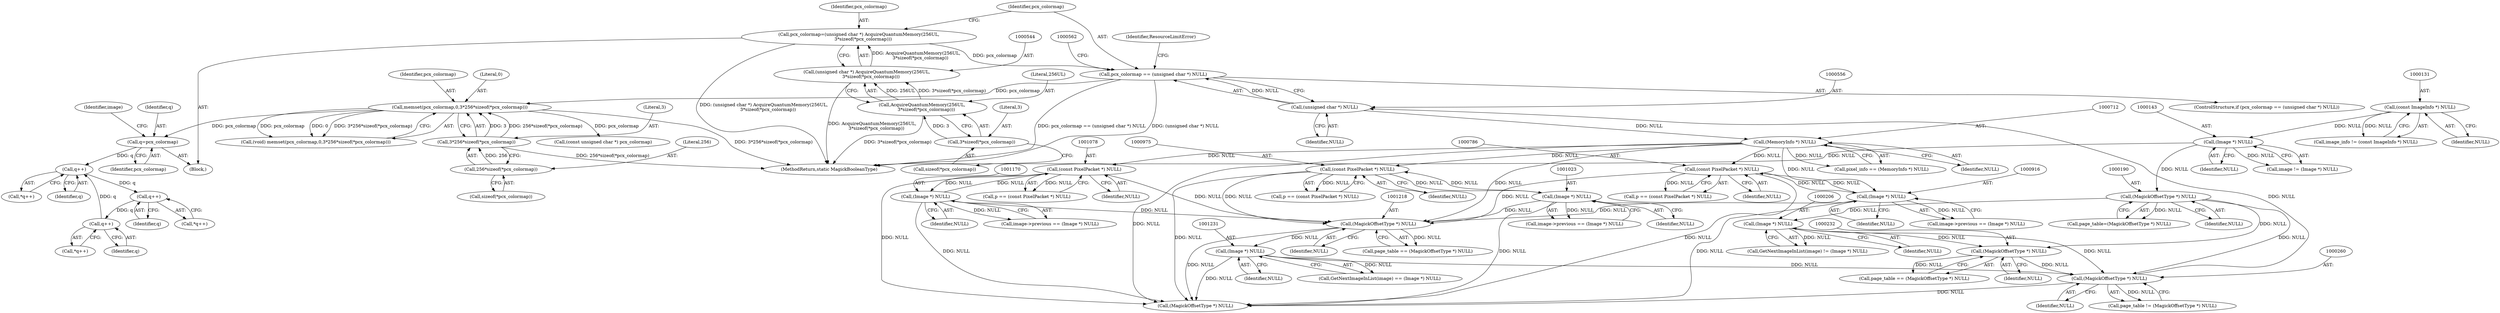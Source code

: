 digraph "0_ImageMagick_560e6e512961008938aa1d1b9aab06347b1c8f9b@pointer" {
"1000604" [label="(Call,q++)"];
"1000628" [label="(Call,q++)"];
"1000616" [label="(Call,q++)"];
"1000604" [label="(Call,q++)"];
"1000573" [label="(Call,q=pcx_colormap)"];
"1000563" [label="(Call,memset(pcx_colormap,0,3*256*sizeof(*pcx_colormap)))"];
"1000553" [label="(Call,pcx_colormap == (unsigned char *) NULL)"];
"1000541" [label="(Call,pcx_colormap=(unsigned char *) AcquireQuantumMemory(256UL,\n      3*sizeof(*pcx_colormap)))"];
"1000543" [label="(Call,(unsigned char *) AcquireQuantumMemory(256UL,\n      3*sizeof(*pcx_colormap)))"];
"1000545" [label="(Call,AcquireQuantumMemory(256UL,\n      3*sizeof(*pcx_colormap)))"];
"1000547" [label="(Call,3*sizeof(*pcx_colormap))"];
"1000555" [label="(Call,(unsigned char *) NULL)"];
"1000259" [label="(Call,(MagickOffsetType *) NULL)"];
"1001230" [label="(Call,(Image *) NULL)"];
"1001217" [label="(Call,(MagickOffsetType *) NULL)"];
"1001022" [label="(Call,(Image *) NULL)"];
"1000974" [label="(Call,(const PixelPacket *) NULL)"];
"1000711" [label="(Call,(MemoryInfo *) NULL)"];
"1000785" [label="(Call,(const PixelPacket *) NULL)"];
"1000915" [label="(Call,(Image *) NULL)"];
"1001169" [label="(Call,(Image *) NULL)"];
"1001077" [label="(Call,(const PixelPacket *) NULL)"];
"1000231" [label="(Call,(MagickOffsetType *) NULL)"];
"1000189" [label="(Call,(MagickOffsetType *) NULL)"];
"1000142" [label="(Call,(Image *) NULL)"];
"1000130" [label="(Call,(const ImageInfo *) NULL)"];
"1000205" [label="(Call,(Image *) NULL)"];
"1000566" [label="(Call,3*256*sizeof(*pcx_colormap))"];
"1000568" [label="(Call,256*sizeof(*pcx_colormap))"];
"1000567" [label="(Literal,3)"];
"1000617" [label="(Identifier,q)"];
"1000604" [label="(Call,q++)"];
"1001217" [label="(Call,(MagickOffsetType *) NULL)"];
"1000569" [label="(Literal,256)"];
"1001075" [label="(Call,p == (const PixelPacket *) NULL)"];
"1001077" [label="(Call,(const PixelPacket *) NULL)"];
"1001219" [label="(Identifier,NULL)"];
"1001227" [label="(Call,GetNextImageInList(image) == (Image *) NULL)"];
"1000255" [label="(Block,)"];
"1000574" [label="(Identifier,q)"];
"1001260" [label="(Call,(MagickOffsetType *) NULL)"];
"1000628" [label="(Call,q++)"];
"1000207" [label="(Identifier,NULL)"];
"1001215" [label="(Call,page_table == (MagickOffsetType *) NULL)"];
"1000205" [label="(Call,(Image *) NULL)"];
"1000546" [label="(Literal,256UL)"];
"1000202" [label="(Call,GetNextImageInList(image) != (Image *) NULL)"];
"1000130" [label="(Call,(const ImageInfo *) NULL)"];
"1000554" [label="(Identifier,pcx_colormap)"];
"1000565" [label="(Literal,0)"];
"1000563" [label="(Call,memset(pcx_colormap,0,3*256*sizeof(*pcx_colormap)))"];
"1000559" [label="(Identifier,ResourceLimitError)"];
"1001018" [label="(Call,image->previous == (Image *) NULL)"];
"1000189" [label="(Call,(MagickOffsetType *) NULL)"];
"1000261" [label="(Identifier,NULL)"];
"1000915" [label="(Call,(Image *) NULL)"];
"1000580" [label="(Identifier,image)"];
"1000557" [label="(Identifier,NULL)"];
"1000629" [label="(Identifier,q)"];
"1000229" [label="(Call,page_table == (MagickOffsetType *) NULL)"];
"1000711" [label="(Call,(MemoryInfo *) NULL)"];
"1000974" [label="(Call,(const PixelPacket *) NULL)"];
"1000568" [label="(Call,256*sizeof(*pcx_colormap))"];
"1000972" [label="(Call,p == (const PixelPacket *) NULL)"];
"1000187" [label="(Call,page_table=(MagickOffsetType *) NULL)"];
"1000573" [label="(Call,q=pcx_colormap)"];
"1000575" [label="(Identifier,pcx_colormap)"];
"1000566" [label="(Call,3*256*sizeof(*pcx_colormap))"];
"1000548" [label="(Literal,3)"];
"1000564" [label="(Identifier,pcx_colormap)"];
"1001169" [label="(Call,(Image *) NULL)"];
"1000561" [label="(Call,(void) memset(pcx_colormap,0,3*256*sizeof(*pcx_colormap)))"];
"1000555" [label="(Call,(unsigned char *) NULL)"];
"1000140" [label="(Call,image != (Image *) NULL)"];
"1000615" [label="(Call,*q++)"];
"1000542" [label="(Identifier,pcx_colormap)"];
"1000543" [label="(Call,(unsigned char *) AcquireQuantumMemory(256UL,\n      3*sizeof(*pcx_colormap)))"];
"1000257" [label="(Call,page_table != (MagickOffsetType *) NULL)"];
"1000570" [label="(Call,sizeof(*pcx_colormap))"];
"1001079" [label="(Identifier,NULL)"];
"1000549" [label="(Call,sizeof(*pcx_colormap))"];
"1001232" [label="(Identifier,NULL)"];
"1000603" [label="(Call,*q++)"];
"1000144" [label="(Identifier,NULL)"];
"1000917" [label="(Identifier,NULL)"];
"1000128" [label="(Call,image_info != (const ImageInfo *) NULL)"];
"1000552" [label="(ControlStructure,if (pcx_colormap == (unsigned char *) NULL))"];
"1000616" [label="(Call,q++)"];
"1000191" [label="(Identifier,NULL)"];
"1000709" [label="(Call,pixel_info == (MemoryInfo *) NULL)"];
"1000605" [label="(Identifier,q)"];
"1001165" [label="(Call,image->previous == (Image *) NULL)"];
"1001230" [label="(Call,(Image *) NULL)"];
"1000547" [label="(Call,3*sizeof(*pcx_colormap))"];
"1000142" [label="(Call,(Image *) NULL)"];
"1000783" [label="(Call,p == (const PixelPacket *) NULL)"];
"1001024" [label="(Identifier,NULL)"];
"1000233" [label="(Identifier,NULL)"];
"1000787" [label="(Identifier,NULL)"];
"1000553" [label="(Call,pcx_colormap == (unsigned char *) NULL)"];
"1000976" [label="(Identifier,NULL)"];
"1001171" [label="(Identifier,NULL)"];
"1000627" [label="(Call,*q++)"];
"1000132" [label="(Identifier,NULL)"];
"1000645" [label="(Call,(const unsigned char *) pcx_colormap)"];
"1000259" [label="(Call,(MagickOffsetType *) NULL)"];
"1000911" [label="(Call,image->previous == (Image *) NULL)"];
"1000231" [label="(Call,(MagickOffsetType *) NULL)"];
"1001350" [label="(MethodReturn,static MagickBooleanType)"];
"1001022" [label="(Call,(Image *) NULL)"];
"1000545" [label="(Call,AcquireQuantumMemory(256UL,\n      3*sizeof(*pcx_colormap)))"];
"1000713" [label="(Identifier,NULL)"];
"1000541" [label="(Call,pcx_colormap=(unsigned char *) AcquireQuantumMemory(256UL,\n      3*sizeof(*pcx_colormap)))"];
"1000785" [label="(Call,(const PixelPacket *) NULL)"];
"1000604" -> "1000603"  [label="AST: "];
"1000604" -> "1000605"  [label="CFG: "];
"1000605" -> "1000604"  [label="AST: "];
"1000603" -> "1000604"  [label="CFG: "];
"1000628" -> "1000604"  [label="DDG: q"];
"1000573" -> "1000604"  [label="DDG: q"];
"1000604" -> "1000616"  [label="DDG: q"];
"1000628" -> "1000627"  [label="AST: "];
"1000628" -> "1000629"  [label="CFG: "];
"1000629" -> "1000628"  [label="AST: "];
"1000627" -> "1000628"  [label="CFG: "];
"1000616" -> "1000628"  [label="DDG: q"];
"1000616" -> "1000615"  [label="AST: "];
"1000616" -> "1000617"  [label="CFG: "];
"1000617" -> "1000616"  [label="AST: "];
"1000615" -> "1000616"  [label="CFG: "];
"1000573" -> "1000255"  [label="AST: "];
"1000573" -> "1000575"  [label="CFG: "];
"1000574" -> "1000573"  [label="AST: "];
"1000575" -> "1000573"  [label="AST: "];
"1000580" -> "1000573"  [label="CFG: "];
"1000563" -> "1000573"  [label="DDG: pcx_colormap"];
"1000563" -> "1000561"  [label="AST: "];
"1000563" -> "1000566"  [label="CFG: "];
"1000564" -> "1000563"  [label="AST: "];
"1000565" -> "1000563"  [label="AST: "];
"1000566" -> "1000563"  [label="AST: "];
"1000561" -> "1000563"  [label="CFG: "];
"1000563" -> "1001350"  [label="DDG: 3*256*sizeof(*pcx_colormap)"];
"1000563" -> "1000561"  [label="DDG: pcx_colormap"];
"1000563" -> "1000561"  [label="DDG: 0"];
"1000563" -> "1000561"  [label="DDG: 3*256*sizeof(*pcx_colormap)"];
"1000553" -> "1000563"  [label="DDG: pcx_colormap"];
"1000566" -> "1000563"  [label="DDG: 3"];
"1000566" -> "1000563"  [label="DDG: 256*sizeof(*pcx_colormap)"];
"1000563" -> "1000645"  [label="DDG: pcx_colormap"];
"1000553" -> "1000552"  [label="AST: "];
"1000553" -> "1000555"  [label="CFG: "];
"1000554" -> "1000553"  [label="AST: "];
"1000555" -> "1000553"  [label="AST: "];
"1000559" -> "1000553"  [label="CFG: "];
"1000562" -> "1000553"  [label="CFG: "];
"1000553" -> "1001350"  [label="DDG: pcx_colormap == (unsigned char *) NULL"];
"1000553" -> "1001350"  [label="DDG: (unsigned char *) NULL"];
"1000541" -> "1000553"  [label="DDG: pcx_colormap"];
"1000555" -> "1000553"  [label="DDG: NULL"];
"1000541" -> "1000255"  [label="AST: "];
"1000541" -> "1000543"  [label="CFG: "];
"1000542" -> "1000541"  [label="AST: "];
"1000543" -> "1000541"  [label="AST: "];
"1000554" -> "1000541"  [label="CFG: "];
"1000541" -> "1001350"  [label="DDG: (unsigned char *) AcquireQuantumMemory(256UL,\n      3*sizeof(*pcx_colormap))"];
"1000543" -> "1000541"  [label="DDG: AcquireQuantumMemory(256UL,\n      3*sizeof(*pcx_colormap))"];
"1000543" -> "1000545"  [label="CFG: "];
"1000544" -> "1000543"  [label="AST: "];
"1000545" -> "1000543"  [label="AST: "];
"1000543" -> "1001350"  [label="DDG: AcquireQuantumMemory(256UL,\n      3*sizeof(*pcx_colormap))"];
"1000545" -> "1000543"  [label="DDG: 256UL"];
"1000545" -> "1000543"  [label="DDG: 3*sizeof(*pcx_colormap)"];
"1000545" -> "1000547"  [label="CFG: "];
"1000546" -> "1000545"  [label="AST: "];
"1000547" -> "1000545"  [label="AST: "];
"1000545" -> "1001350"  [label="DDG: 3*sizeof(*pcx_colormap)"];
"1000547" -> "1000545"  [label="DDG: 3"];
"1000547" -> "1000549"  [label="CFG: "];
"1000548" -> "1000547"  [label="AST: "];
"1000549" -> "1000547"  [label="AST: "];
"1000555" -> "1000557"  [label="CFG: "];
"1000556" -> "1000555"  [label="AST: "];
"1000557" -> "1000555"  [label="AST: "];
"1000259" -> "1000555"  [label="DDG: NULL"];
"1000555" -> "1000711"  [label="DDG: NULL"];
"1000259" -> "1000257"  [label="AST: "];
"1000259" -> "1000261"  [label="CFG: "];
"1000260" -> "1000259"  [label="AST: "];
"1000261" -> "1000259"  [label="AST: "];
"1000257" -> "1000259"  [label="CFG: "];
"1000259" -> "1000257"  [label="DDG: NULL"];
"1001230" -> "1000259"  [label="DDG: NULL"];
"1000231" -> "1000259"  [label="DDG: NULL"];
"1000189" -> "1000259"  [label="DDG: NULL"];
"1000205" -> "1000259"  [label="DDG: NULL"];
"1000259" -> "1001260"  [label="DDG: NULL"];
"1001230" -> "1001227"  [label="AST: "];
"1001230" -> "1001232"  [label="CFG: "];
"1001231" -> "1001230"  [label="AST: "];
"1001232" -> "1001230"  [label="AST: "];
"1001227" -> "1001230"  [label="CFG: "];
"1001230" -> "1001227"  [label="DDG: NULL"];
"1001217" -> "1001230"  [label="DDG: NULL"];
"1001230" -> "1001260"  [label="DDG: NULL"];
"1001217" -> "1001215"  [label="AST: "];
"1001217" -> "1001219"  [label="CFG: "];
"1001218" -> "1001217"  [label="AST: "];
"1001219" -> "1001217"  [label="AST: "];
"1001215" -> "1001217"  [label="CFG: "];
"1001217" -> "1001215"  [label="DDG: NULL"];
"1001022" -> "1001217"  [label="DDG: NULL"];
"1000785" -> "1001217"  [label="DDG: NULL"];
"1000711" -> "1001217"  [label="DDG: NULL"];
"1001169" -> "1001217"  [label="DDG: NULL"];
"1001077" -> "1001217"  [label="DDG: NULL"];
"1000974" -> "1001217"  [label="DDG: NULL"];
"1000915" -> "1001217"  [label="DDG: NULL"];
"1001217" -> "1001260"  [label="DDG: NULL"];
"1001022" -> "1001018"  [label="AST: "];
"1001022" -> "1001024"  [label="CFG: "];
"1001023" -> "1001022"  [label="AST: "];
"1001024" -> "1001022"  [label="AST: "];
"1001018" -> "1001022"  [label="CFG: "];
"1001022" -> "1000974"  [label="DDG: NULL"];
"1001022" -> "1001018"  [label="DDG: NULL"];
"1000974" -> "1001022"  [label="DDG: NULL"];
"1001022" -> "1001260"  [label="DDG: NULL"];
"1000974" -> "1000972"  [label="AST: "];
"1000974" -> "1000976"  [label="CFG: "];
"1000975" -> "1000974"  [label="AST: "];
"1000976" -> "1000974"  [label="AST: "];
"1000972" -> "1000974"  [label="CFG: "];
"1000974" -> "1000972"  [label="DDG: NULL"];
"1000711" -> "1000974"  [label="DDG: NULL"];
"1000974" -> "1001260"  [label="DDG: NULL"];
"1000711" -> "1000709"  [label="AST: "];
"1000711" -> "1000713"  [label="CFG: "];
"1000712" -> "1000711"  [label="AST: "];
"1000713" -> "1000711"  [label="AST: "];
"1000709" -> "1000711"  [label="CFG: "];
"1000711" -> "1000709"  [label="DDG: NULL"];
"1000711" -> "1000785"  [label="DDG: NULL"];
"1000711" -> "1000915"  [label="DDG: NULL"];
"1000711" -> "1001077"  [label="DDG: NULL"];
"1000711" -> "1001260"  [label="DDG: NULL"];
"1000785" -> "1000783"  [label="AST: "];
"1000785" -> "1000787"  [label="CFG: "];
"1000786" -> "1000785"  [label="AST: "];
"1000787" -> "1000785"  [label="AST: "];
"1000783" -> "1000785"  [label="CFG: "];
"1000785" -> "1000783"  [label="DDG: NULL"];
"1000915" -> "1000785"  [label="DDG: NULL"];
"1000785" -> "1000915"  [label="DDG: NULL"];
"1000785" -> "1001260"  [label="DDG: NULL"];
"1000915" -> "1000911"  [label="AST: "];
"1000915" -> "1000917"  [label="CFG: "];
"1000916" -> "1000915"  [label="AST: "];
"1000917" -> "1000915"  [label="AST: "];
"1000911" -> "1000915"  [label="CFG: "];
"1000915" -> "1000911"  [label="DDG: NULL"];
"1000915" -> "1001260"  [label="DDG: NULL"];
"1001169" -> "1001165"  [label="AST: "];
"1001169" -> "1001171"  [label="CFG: "];
"1001170" -> "1001169"  [label="AST: "];
"1001171" -> "1001169"  [label="AST: "];
"1001165" -> "1001169"  [label="CFG: "];
"1001169" -> "1001077"  [label="DDG: NULL"];
"1001169" -> "1001165"  [label="DDG: NULL"];
"1001077" -> "1001169"  [label="DDG: NULL"];
"1001169" -> "1001260"  [label="DDG: NULL"];
"1001077" -> "1001075"  [label="AST: "];
"1001077" -> "1001079"  [label="CFG: "];
"1001078" -> "1001077"  [label="AST: "];
"1001079" -> "1001077"  [label="AST: "];
"1001075" -> "1001077"  [label="CFG: "];
"1001077" -> "1001075"  [label="DDG: NULL"];
"1001077" -> "1001260"  [label="DDG: NULL"];
"1000231" -> "1000229"  [label="AST: "];
"1000231" -> "1000233"  [label="CFG: "];
"1000232" -> "1000231"  [label="AST: "];
"1000233" -> "1000231"  [label="AST: "];
"1000229" -> "1000231"  [label="CFG: "];
"1000231" -> "1000229"  [label="DDG: NULL"];
"1000189" -> "1000231"  [label="DDG: NULL"];
"1000205" -> "1000231"  [label="DDG: NULL"];
"1000189" -> "1000187"  [label="AST: "];
"1000189" -> "1000191"  [label="CFG: "];
"1000190" -> "1000189"  [label="AST: "];
"1000191" -> "1000189"  [label="AST: "];
"1000187" -> "1000189"  [label="CFG: "];
"1000189" -> "1000187"  [label="DDG: NULL"];
"1000142" -> "1000189"  [label="DDG: NULL"];
"1000189" -> "1000205"  [label="DDG: NULL"];
"1000142" -> "1000140"  [label="AST: "];
"1000142" -> "1000144"  [label="CFG: "];
"1000143" -> "1000142"  [label="AST: "];
"1000144" -> "1000142"  [label="AST: "];
"1000140" -> "1000142"  [label="CFG: "];
"1000142" -> "1001350"  [label="DDG: NULL"];
"1000142" -> "1000140"  [label="DDG: NULL"];
"1000130" -> "1000142"  [label="DDG: NULL"];
"1000130" -> "1000128"  [label="AST: "];
"1000130" -> "1000132"  [label="CFG: "];
"1000131" -> "1000130"  [label="AST: "];
"1000132" -> "1000130"  [label="AST: "];
"1000128" -> "1000130"  [label="CFG: "];
"1000130" -> "1000128"  [label="DDG: NULL"];
"1000205" -> "1000202"  [label="AST: "];
"1000205" -> "1000207"  [label="CFG: "];
"1000206" -> "1000205"  [label="AST: "];
"1000207" -> "1000205"  [label="AST: "];
"1000202" -> "1000205"  [label="CFG: "];
"1000205" -> "1000202"  [label="DDG: NULL"];
"1000566" -> "1000568"  [label="CFG: "];
"1000567" -> "1000566"  [label="AST: "];
"1000568" -> "1000566"  [label="AST: "];
"1000566" -> "1001350"  [label="DDG: 256*sizeof(*pcx_colormap)"];
"1000568" -> "1000566"  [label="DDG: 256"];
"1000568" -> "1000570"  [label="CFG: "];
"1000569" -> "1000568"  [label="AST: "];
"1000570" -> "1000568"  [label="AST: "];
}
